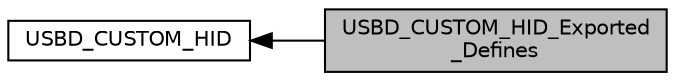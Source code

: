 digraph "USBD_CUSTOM_HID_Exported_Defines"
{
  edge [fontname="Helvetica",fontsize="10",labelfontname="Helvetica",labelfontsize="10"];
  node [fontname="Helvetica",fontsize="10",shape=record];
  rankdir=LR;
  Node0 [label="USBD_CUSTOM_HID_Exported\l_Defines",height=0.2,width=0.4,color="black", fillcolor="grey75", style="filled", fontcolor="black"];
  Node1 [label="USBD_CUSTOM_HID",height=0.2,width=0.4,color="black", fillcolor="white", style="filled",URL="$group___u_s_b_d___c_u_s_t_o_m___h_i_d.html",tooltip="This file is the Header file for USBD_customhid.c. "];
  Node1->Node0 [shape=plaintext, dir="back", style="solid"];
}
